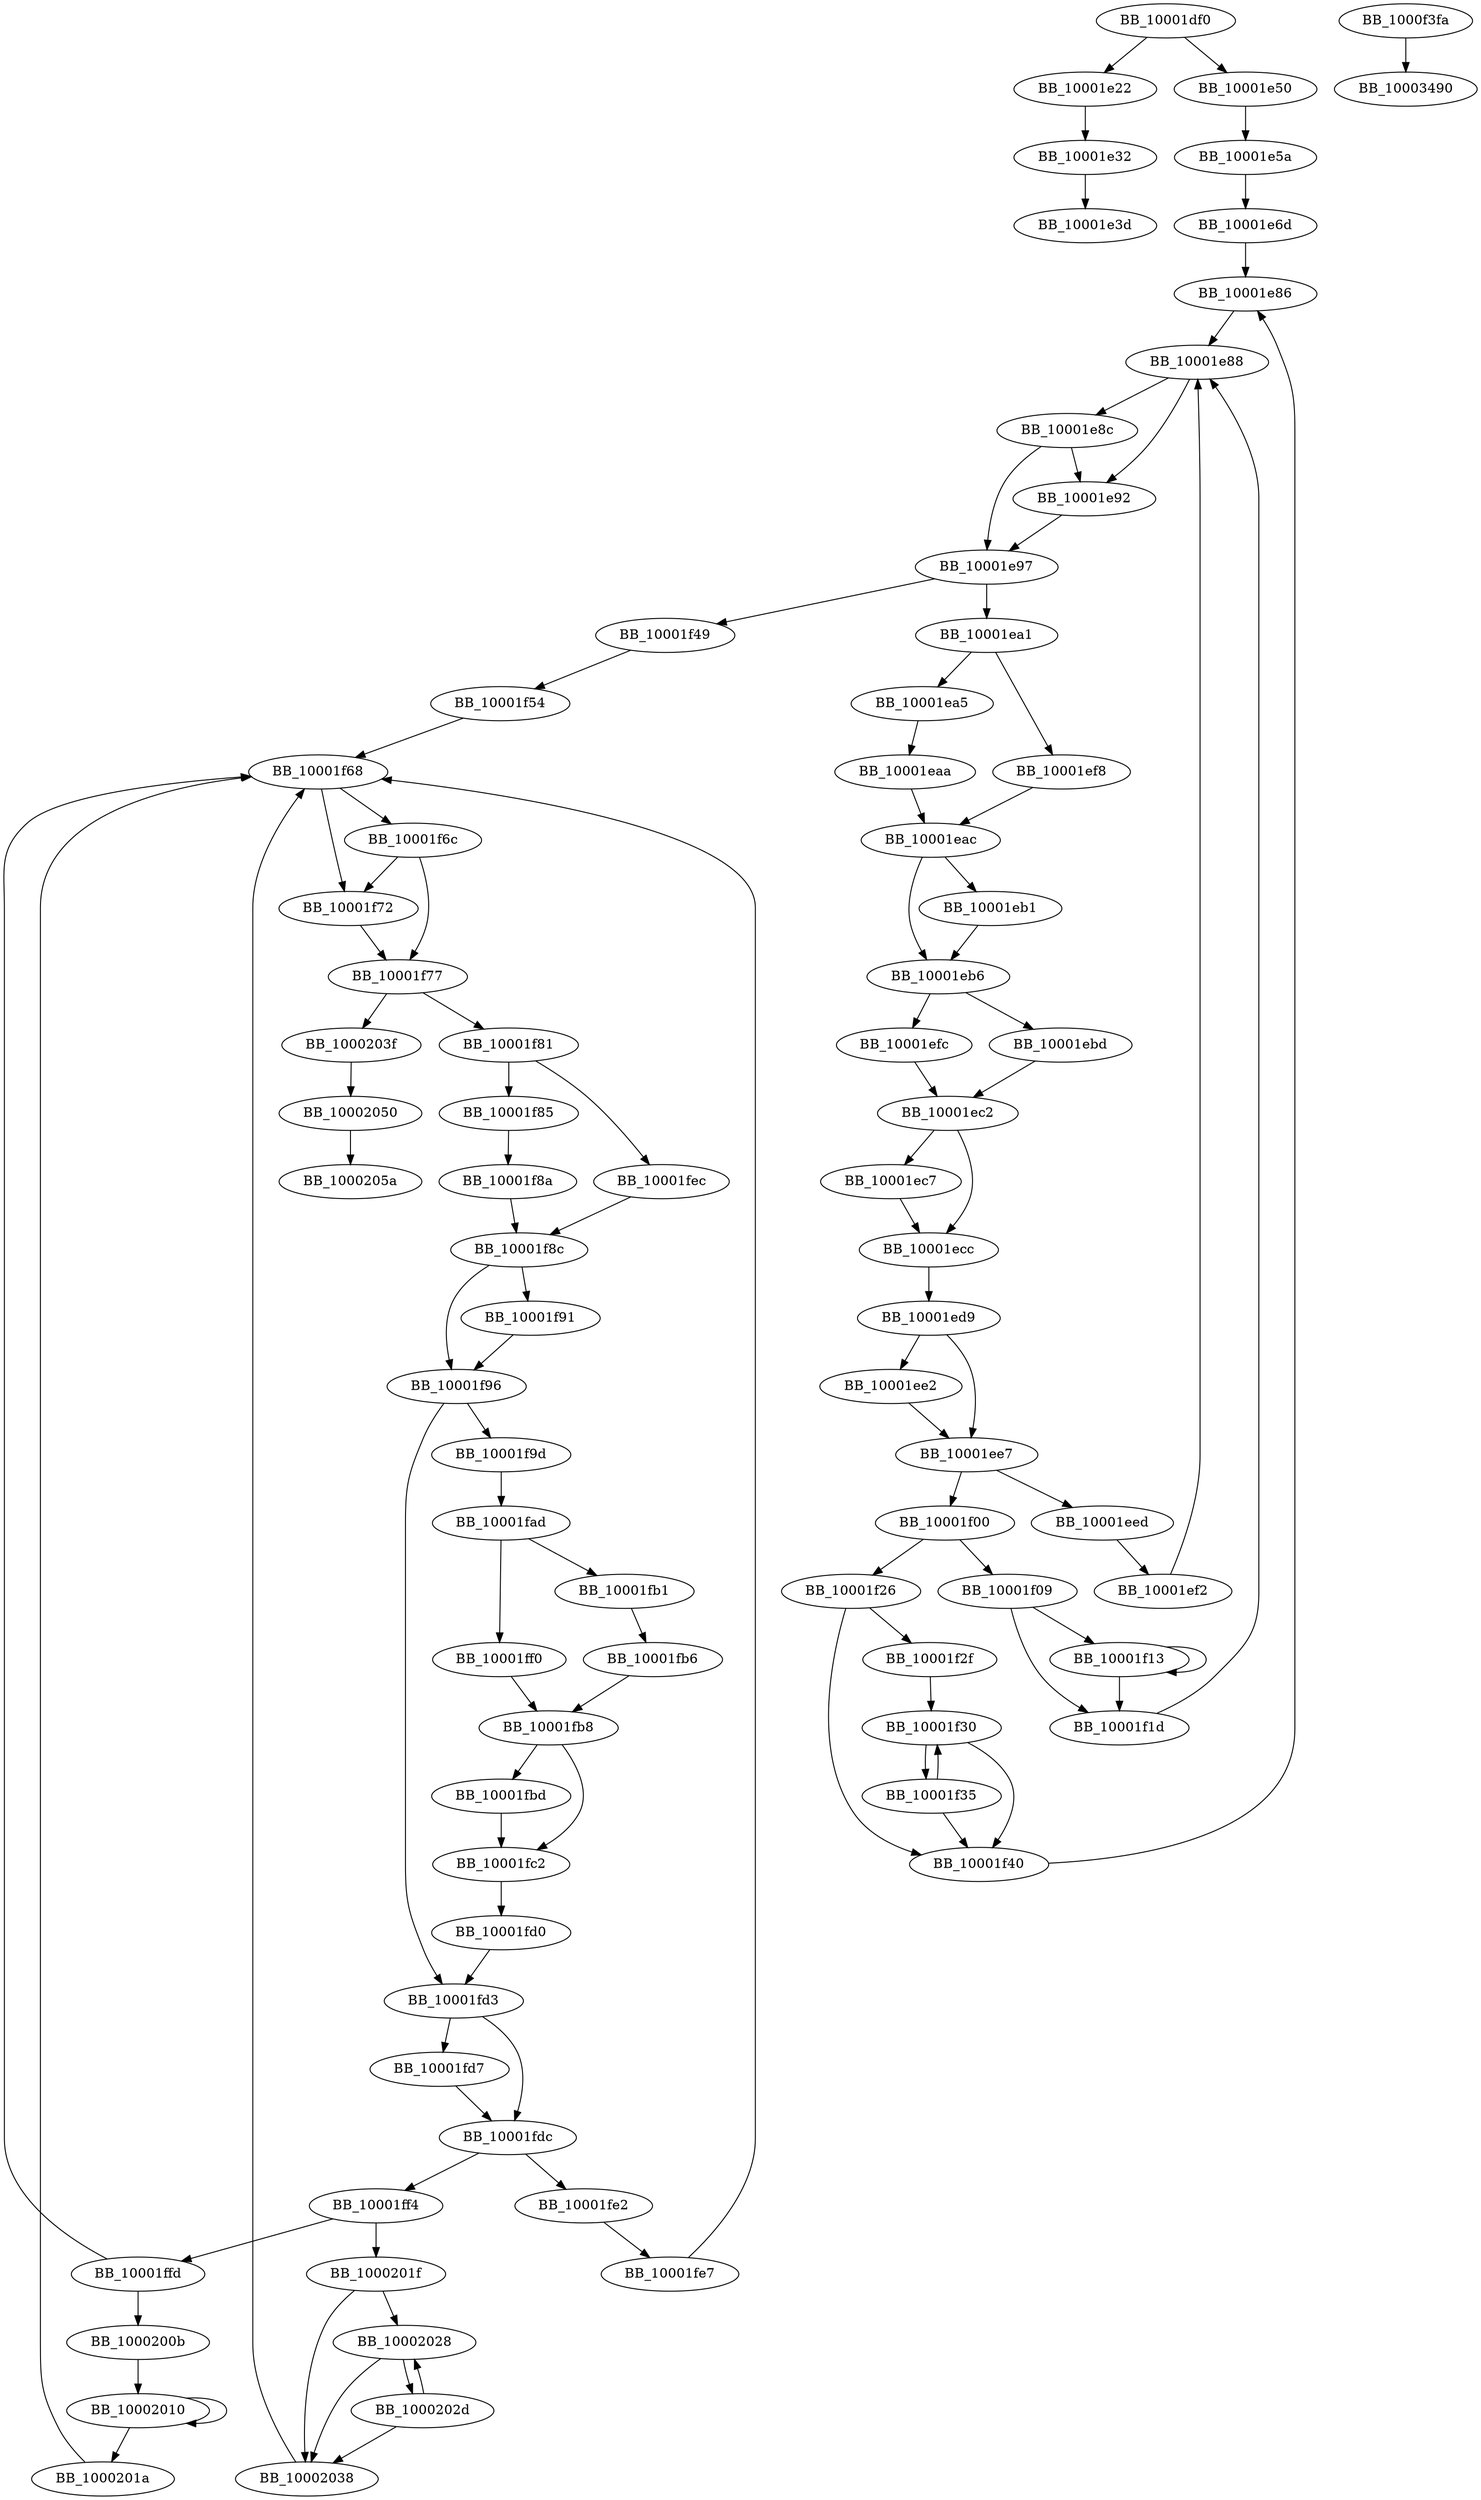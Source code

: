 DiGraph sub_10001DF0{
BB_10001df0->BB_10001e22
BB_10001df0->BB_10001e50
BB_10001e22->BB_10001e32
BB_10001e32->BB_10001e3d
BB_10001e50->BB_10001e5a
BB_10001e5a->BB_10001e6d
BB_10001e6d->BB_10001e86
BB_10001e86->BB_10001e88
BB_10001e88->BB_10001e8c
BB_10001e88->BB_10001e92
BB_10001e8c->BB_10001e92
BB_10001e8c->BB_10001e97
BB_10001e92->BB_10001e97
BB_10001e97->BB_10001ea1
BB_10001e97->BB_10001f49
BB_10001ea1->BB_10001ea5
BB_10001ea1->BB_10001ef8
BB_10001ea5->BB_10001eaa
BB_10001eaa->BB_10001eac
BB_10001eac->BB_10001eb1
BB_10001eac->BB_10001eb6
BB_10001eb1->BB_10001eb6
BB_10001eb6->BB_10001ebd
BB_10001eb6->BB_10001efc
BB_10001ebd->BB_10001ec2
BB_10001ec2->BB_10001ec7
BB_10001ec2->BB_10001ecc
BB_10001ec7->BB_10001ecc
BB_10001ecc->BB_10001ed9
BB_10001ed9->BB_10001ee2
BB_10001ed9->BB_10001ee7
BB_10001ee2->BB_10001ee7
BB_10001ee7->BB_10001eed
BB_10001ee7->BB_10001f00
BB_10001eed->BB_10001ef2
BB_10001ef2->BB_10001e88
BB_10001ef8->BB_10001eac
BB_10001efc->BB_10001ec2
BB_10001f00->BB_10001f09
BB_10001f00->BB_10001f26
BB_10001f09->BB_10001f13
BB_10001f09->BB_10001f1d
BB_10001f13->BB_10001f13
BB_10001f13->BB_10001f1d
BB_10001f1d->BB_10001e88
BB_10001f26->BB_10001f2f
BB_10001f26->BB_10001f40
BB_10001f2f->BB_10001f30
BB_10001f30->BB_10001f35
BB_10001f30->BB_10001f40
BB_10001f35->BB_10001f30
BB_10001f35->BB_10001f40
BB_10001f40->BB_10001e86
BB_10001f49->BB_10001f54
BB_10001f54->BB_10001f68
BB_10001f68->BB_10001f6c
BB_10001f68->BB_10001f72
BB_10001f6c->BB_10001f72
BB_10001f6c->BB_10001f77
BB_10001f72->BB_10001f77
BB_10001f77->BB_10001f81
BB_10001f77->BB_1000203f
BB_10001f81->BB_10001f85
BB_10001f81->BB_10001fec
BB_10001f85->BB_10001f8a
BB_10001f8a->BB_10001f8c
BB_10001f8c->BB_10001f91
BB_10001f8c->BB_10001f96
BB_10001f91->BB_10001f96
BB_10001f96->BB_10001f9d
BB_10001f96->BB_10001fd3
BB_10001f9d->BB_10001fad
BB_10001fad->BB_10001fb1
BB_10001fad->BB_10001ff0
BB_10001fb1->BB_10001fb6
BB_10001fb6->BB_10001fb8
BB_10001fb8->BB_10001fbd
BB_10001fb8->BB_10001fc2
BB_10001fbd->BB_10001fc2
BB_10001fc2->BB_10001fd0
BB_10001fd0->BB_10001fd3
BB_10001fd3->BB_10001fd7
BB_10001fd3->BB_10001fdc
BB_10001fd7->BB_10001fdc
BB_10001fdc->BB_10001fe2
BB_10001fdc->BB_10001ff4
BB_10001fe2->BB_10001fe7
BB_10001fe7->BB_10001f68
BB_10001fec->BB_10001f8c
BB_10001ff0->BB_10001fb8
BB_10001ff4->BB_10001ffd
BB_10001ff4->BB_1000201f
BB_10001ffd->BB_10001f68
BB_10001ffd->BB_1000200b
BB_1000200b->BB_10002010
BB_10002010->BB_10002010
BB_10002010->BB_1000201a
BB_1000201a->BB_10001f68
BB_1000201f->BB_10002028
BB_1000201f->BB_10002038
BB_10002028->BB_1000202d
BB_10002028->BB_10002038
BB_1000202d->BB_10002028
BB_1000202d->BB_10002038
BB_10002038->BB_10001f68
BB_1000203f->BB_10002050
BB_10002050->BB_1000205a
BB_1000f3fa->BB_10003490
}
